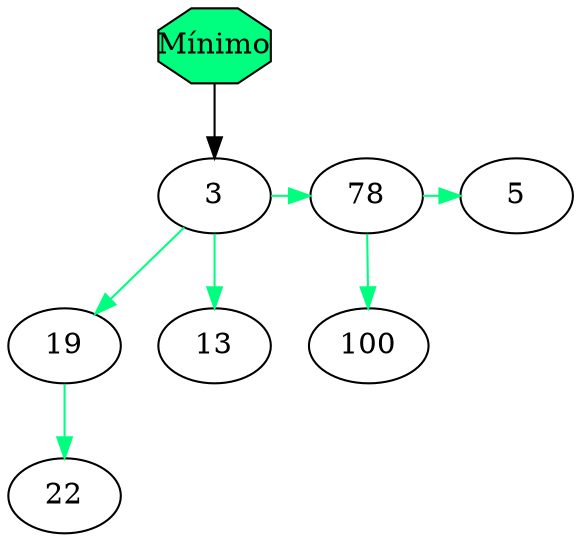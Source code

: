 digraph G{
	 Mínimo ->3
	 Mínimo[fillcolor=springgreen,style=filled,shape = octagon,fixedsize = true] edge[color=springgreen]
	3 -> 78 -> 5
	{rank=same;3;78;5}
	3 -> 19
	3 -> 13
	19 -> 22
	78 -> 100

}